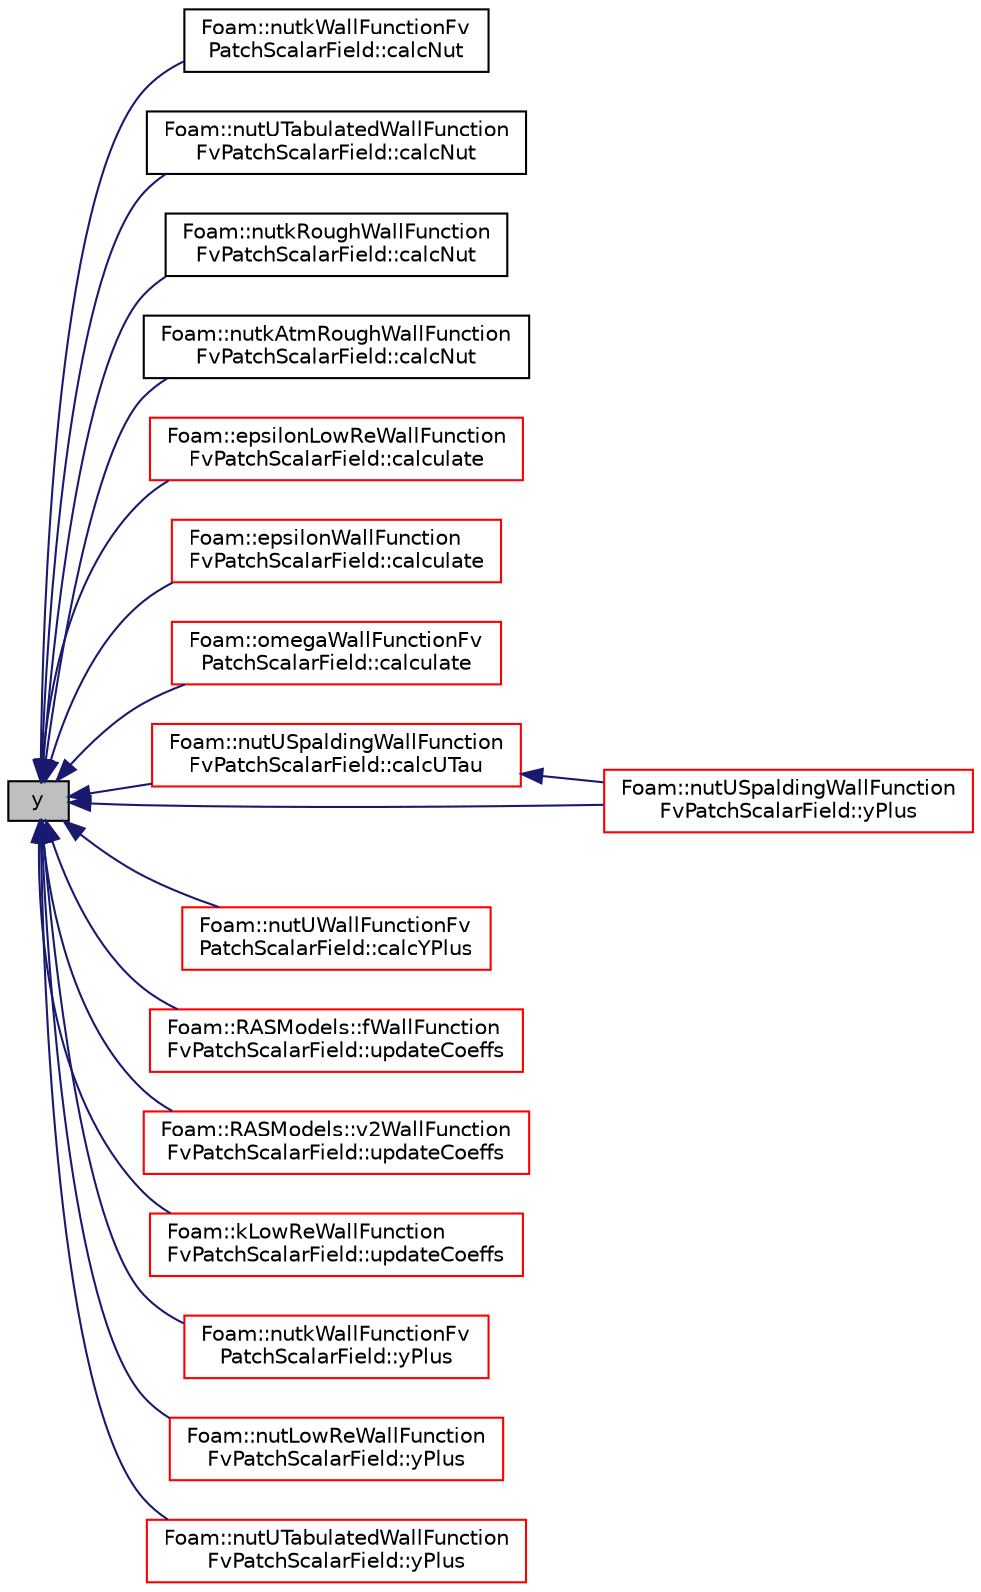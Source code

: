 digraph "y"
{
  bgcolor="transparent";
  edge [fontname="Helvetica",fontsize="10",labelfontname="Helvetica",labelfontsize="10"];
  node [fontname="Helvetica",fontsize="10",shape=record];
  rankdir="LR";
  Node1 [label="y",height=0.2,width=0.4,color="black", fillcolor="grey75", style="filled", fontcolor="black"];
  Node1 -> Node2 [dir="back",color="midnightblue",fontsize="10",style="solid",fontname="Helvetica"];
  Node2 [label="Foam::nutkWallFunctionFv\lPatchScalarField::calcNut",height=0.2,width=0.4,color="black",URL="$a01679.html#a3d7b33c5eb572bc4684ad4c690a762b8",tooltip="Calculate the turbulence viscosity. "];
  Node1 -> Node3 [dir="back",color="midnightblue",fontsize="10",style="solid",fontname="Helvetica"];
  Node3 [label="Foam::nutUTabulatedWallFunction\lFvPatchScalarField::calcNut",height=0.2,width=0.4,color="black",URL="$a01683.html#a3d7b33c5eb572bc4684ad4c690a762b8",tooltip="Calculate the turbulence viscosity. "];
  Node1 -> Node4 [dir="back",color="midnightblue",fontsize="10",style="solid",fontname="Helvetica"];
  Node4 [label="Foam::nutkRoughWallFunction\lFvPatchScalarField::calcNut",height=0.2,width=0.4,color="black",URL="$a01678.html#a3d7b33c5eb572bc4684ad4c690a762b8",tooltip="Calculate the turbulence viscosity. "];
  Node1 -> Node5 [dir="back",color="midnightblue",fontsize="10",style="solid",fontname="Helvetica"];
  Node5 [label="Foam::nutkAtmRoughWallFunction\lFvPatchScalarField::calcNut",height=0.2,width=0.4,color="black",URL="$a01676.html#a3d7b33c5eb572bc4684ad4c690a762b8",tooltip="Calculate the turbulence viscosity. "];
  Node1 -> Node6 [dir="back",color="midnightblue",fontsize="10",style="solid",fontname="Helvetica"];
  Node6 [label="Foam::epsilonLowReWallFunction\lFvPatchScalarField::calculate",height=0.2,width=0.4,color="red",URL="$a00660.html#a9b10d949afa36a0fe772c66e94719865",tooltip="Calculate the epsilon and G. "];
  Node1 -> Node7 [dir="back",color="midnightblue",fontsize="10",style="solid",fontname="Helvetica"];
  Node7 [label="Foam::epsilonWallFunction\lFvPatchScalarField::calculate",height=0.2,width=0.4,color="red",URL="$a00661.html#a9b10d949afa36a0fe772c66e94719865",tooltip="Calculate the epsilon and G. "];
  Node1 -> Node8 [dir="back",color="midnightblue",fontsize="10",style="solid",fontname="Helvetica"];
  Node8 [label="Foam::omegaWallFunctionFv\lPatchScalarField::calculate",height=0.2,width=0.4,color="red",URL="$a01708.html#a198ab1edcd6a58e1f422febaac58dacc",tooltip="Calculate the omega and G. "];
  Node1 -> Node9 [dir="back",color="midnightblue",fontsize="10",style="solid",fontname="Helvetica"];
  Node9 [label="Foam::nutUSpaldingWallFunction\lFvPatchScalarField::calcUTau",height=0.2,width=0.4,color="red",URL="$a01682.html#a1531610b3f6b7efe703bfbecd07f0b66",tooltip="Calculate the friction velocity. "];
  Node9 -> Node10 [dir="back",color="midnightblue",fontsize="10",style="solid",fontname="Helvetica"];
  Node10 [label="Foam::nutUSpaldingWallFunction\lFvPatchScalarField::yPlus",height=0.2,width=0.4,color="red",URL="$a01682.html#af22569bc92132fb30885ef7f6ec81873",tooltip="Calculate and return the yPlus at the boundary. "];
  Node1 -> Node11 [dir="back",color="midnightblue",fontsize="10",style="solid",fontname="Helvetica"];
  Node11 [label="Foam::nutUWallFunctionFv\lPatchScalarField::calcYPlus",height=0.2,width=0.4,color="red",URL="$a01684.html#a656a897e714e1cefeb22bcfa097e8e30",tooltip="Calculate yPLus. "];
  Node1 -> Node12 [dir="back",color="midnightblue",fontsize="10",style="solid",fontname="Helvetica"];
  Node12 [label="Foam::RASModels::fWallFunction\lFvPatchScalarField::updateCoeffs",height=0.2,width=0.4,color="red",URL="$a00895.html#a7e24eafac629d3733181cd942d4c902f",tooltip="Update the coefficients associated with the patch field. "];
  Node1 -> Node13 [dir="back",color="midnightblue",fontsize="10",style="solid",fontname="Helvetica"];
  Node13 [label="Foam::RASModels::v2WallFunction\lFvPatchScalarField::updateCoeffs",height=0.2,width=0.4,color="red",URL="$a02778.html#a7e24eafac629d3733181cd942d4c902f",tooltip="Update the coefficients associated with the patch field. "];
  Node1 -> Node14 [dir="back",color="midnightblue",fontsize="10",style="solid",fontname="Helvetica"];
  Node14 [label="Foam::kLowReWallFunction\lFvPatchScalarField::updateCoeffs",height=0.2,width=0.4,color="red",URL="$a01241.html#a7e24eafac629d3733181cd942d4c902f",tooltip="Update the coefficients associated with the patch field. "];
  Node1 -> Node15 [dir="back",color="midnightblue",fontsize="10",style="solid",fontname="Helvetica"];
  Node15 [label="Foam::nutkWallFunctionFv\lPatchScalarField::yPlus",height=0.2,width=0.4,color="red",URL="$a01679.html#af22569bc92132fb30885ef7f6ec81873",tooltip="Calculate and return the yPlus at the boundary. "];
  Node1 -> Node16 [dir="back",color="midnightblue",fontsize="10",style="solid",fontname="Helvetica"];
  Node16 [label="Foam::nutLowReWallFunction\lFvPatchScalarField::yPlus",height=0.2,width=0.4,color="red",URL="$a01680.html#af22569bc92132fb30885ef7f6ec81873",tooltip="Calculate and return the yPlus at the boundary. "];
  Node1 -> Node10 [dir="back",color="midnightblue",fontsize="10",style="solid",fontname="Helvetica"];
  Node1 -> Node17 [dir="back",color="midnightblue",fontsize="10",style="solid",fontname="Helvetica"];
  Node17 [label="Foam::nutUTabulatedWallFunction\lFvPatchScalarField::yPlus",height=0.2,width=0.4,color="red",URL="$a01683.html#af22569bc92132fb30885ef7f6ec81873",tooltip="Calculate and return the yPlus at the boundary. "];
}
